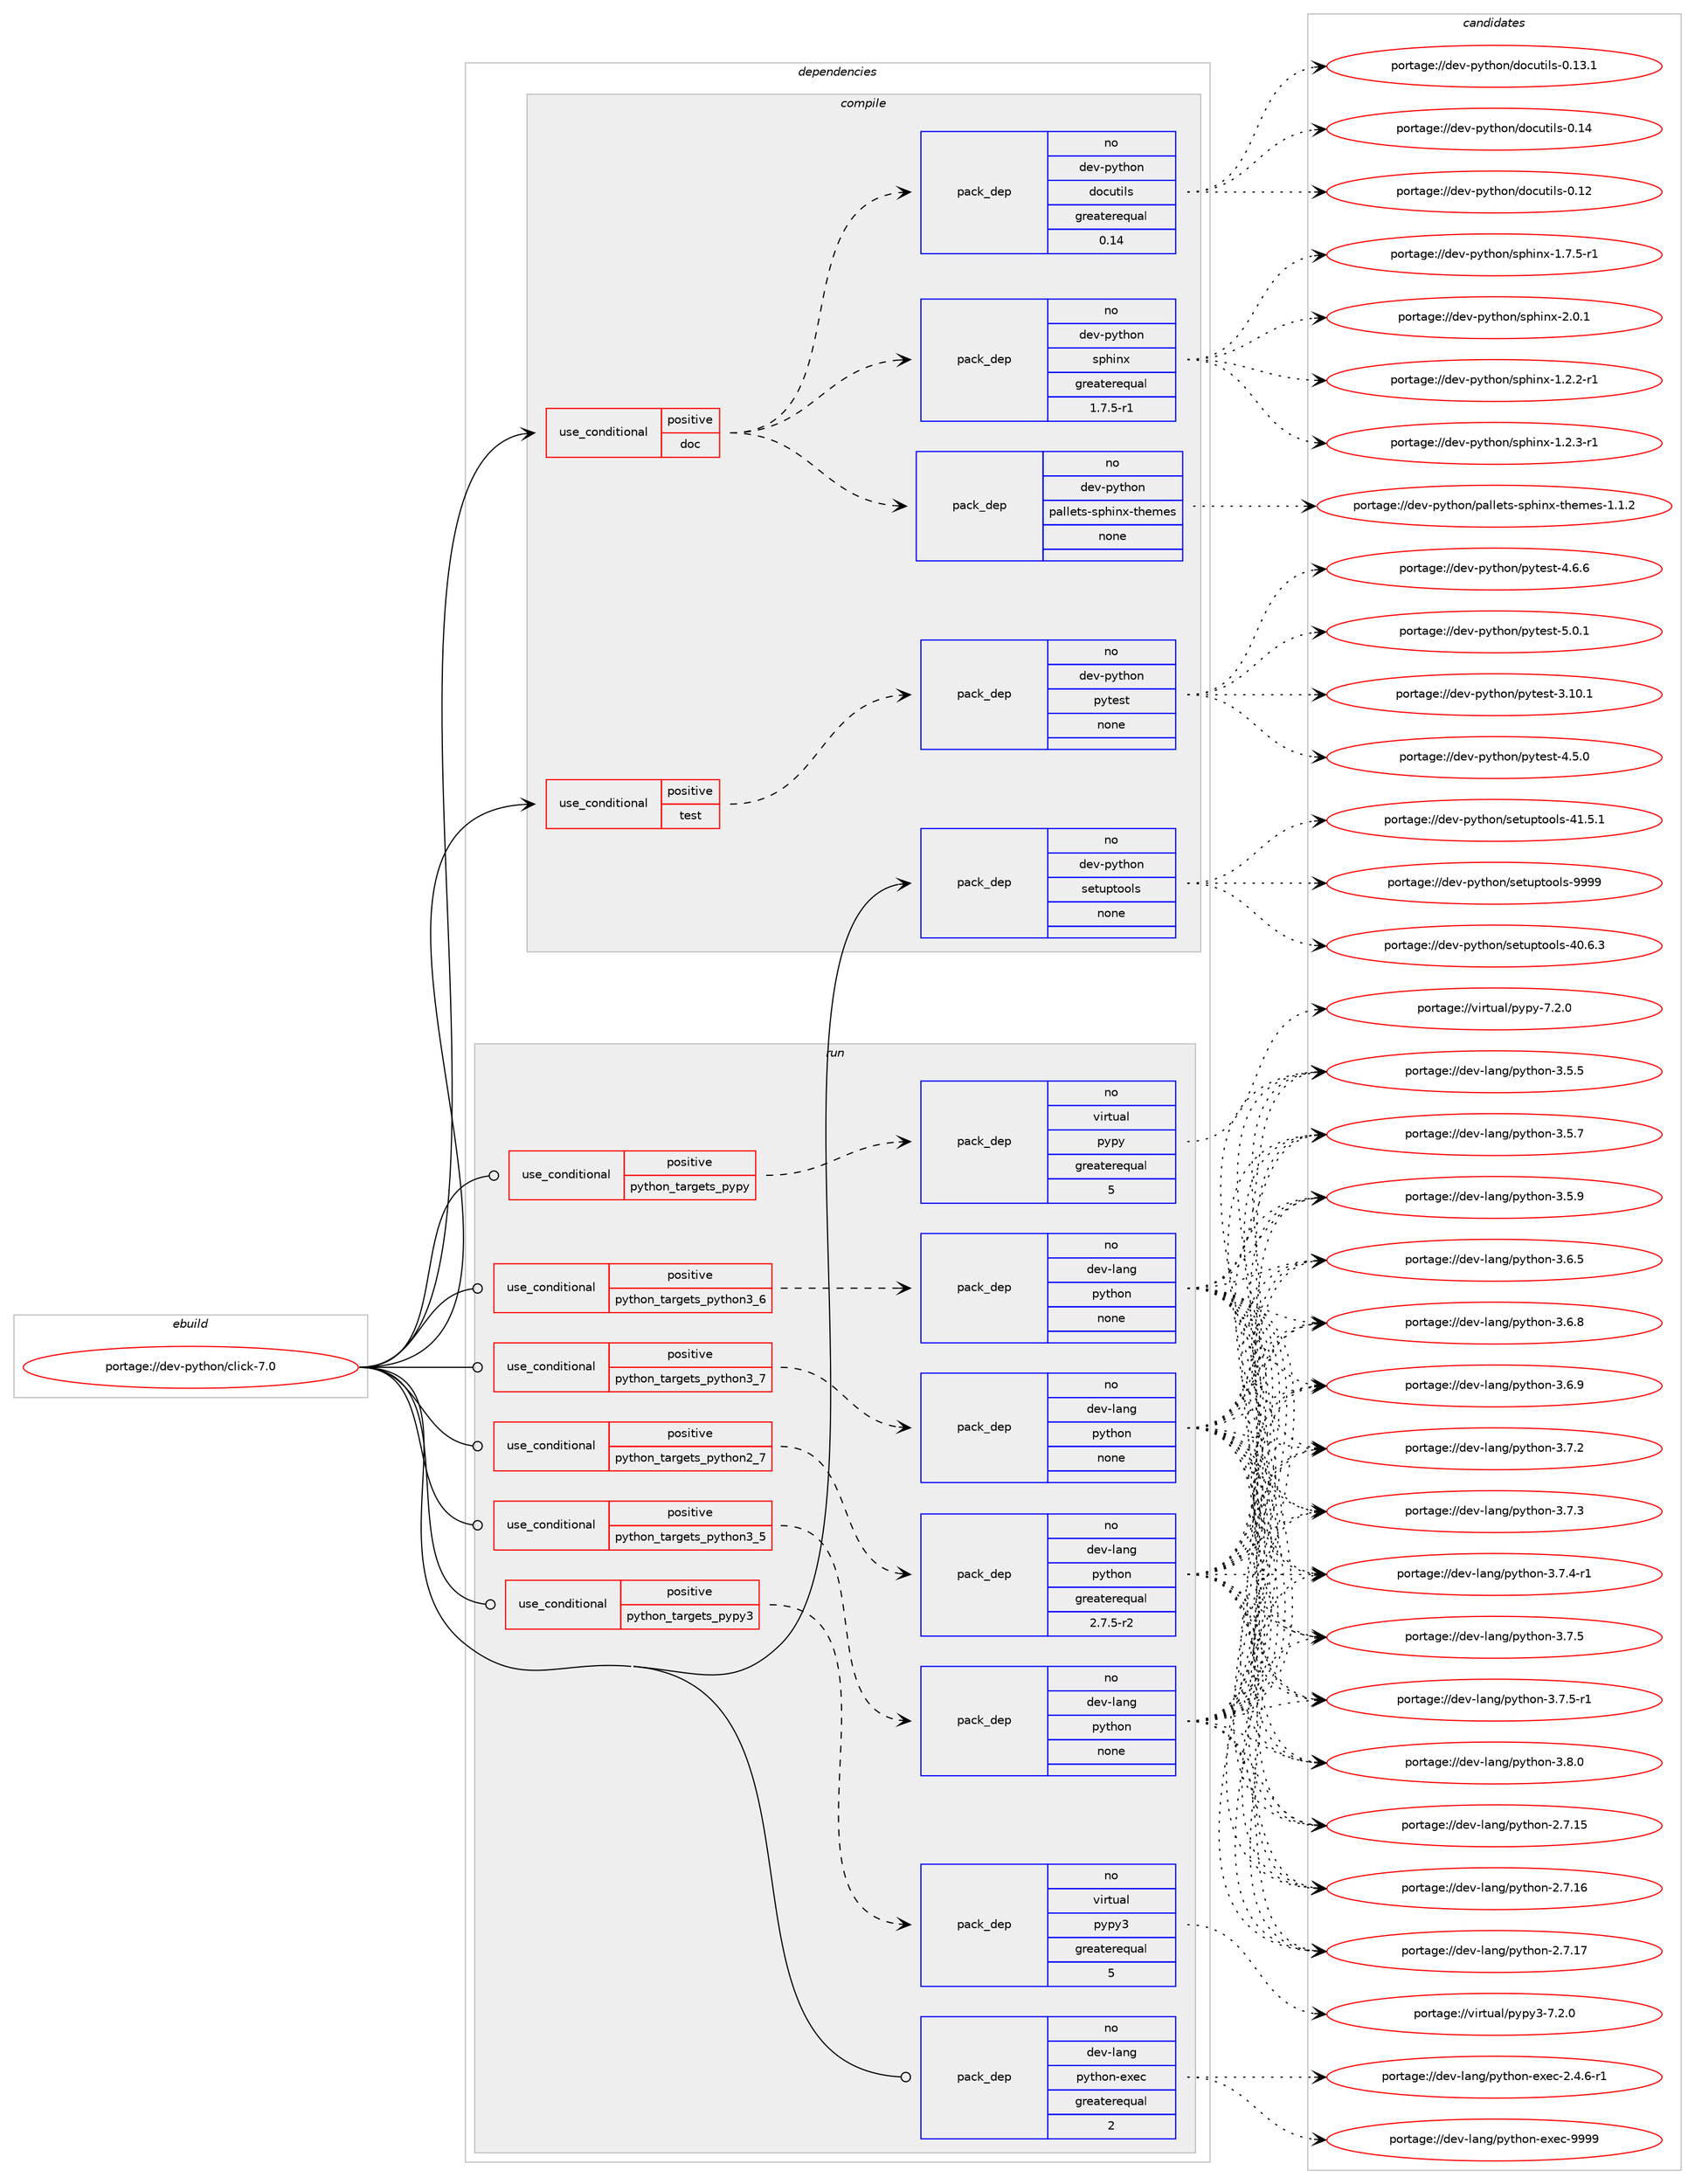 digraph prolog {

# *************
# Graph options
# *************

newrank=true;
concentrate=true;
compound=true;
graph [rankdir=LR,fontname=Helvetica,fontsize=10,ranksep=1.5];#, ranksep=2.5, nodesep=0.2];
edge  [arrowhead=vee];
node  [fontname=Helvetica,fontsize=10];

# **********
# The ebuild
# **********

subgraph cluster_leftcol {
color=gray;
rank=same;
label=<<i>ebuild</i>>;
id [label="portage://dev-python/click-7.0", color=red, width=4, href="../dev-python/click-7.0.svg"];
}

# ****************
# The dependencies
# ****************

subgraph cluster_midcol {
color=gray;
label=<<i>dependencies</i>>;
subgraph cluster_compile {
fillcolor="#eeeeee";
style=filled;
label=<<i>compile</i>>;
subgraph cond26917 {
dependency134180 [label=<<TABLE BORDER="0" CELLBORDER="1" CELLSPACING="0" CELLPADDING="4"><TR><TD ROWSPAN="3" CELLPADDING="10">use_conditional</TD></TR><TR><TD>positive</TD></TR><TR><TD>doc</TD></TR></TABLE>>, shape=none, color=red];
subgraph pack103953 {
dependency134181 [label=<<TABLE BORDER="0" CELLBORDER="1" CELLSPACING="0" CELLPADDING="4" WIDTH="220"><TR><TD ROWSPAN="6" CELLPADDING="30">pack_dep</TD></TR><TR><TD WIDTH="110">no</TD></TR><TR><TD>dev-python</TD></TR><TR><TD>docutils</TD></TR><TR><TD>greaterequal</TD></TR><TR><TD>0.14</TD></TR></TABLE>>, shape=none, color=blue];
}
dependency134180:e -> dependency134181:w [weight=20,style="dashed",arrowhead="vee"];
subgraph pack103954 {
dependency134182 [label=<<TABLE BORDER="0" CELLBORDER="1" CELLSPACING="0" CELLPADDING="4" WIDTH="220"><TR><TD ROWSPAN="6" CELLPADDING="30">pack_dep</TD></TR><TR><TD WIDTH="110">no</TD></TR><TR><TD>dev-python</TD></TR><TR><TD>pallets-sphinx-themes</TD></TR><TR><TD>none</TD></TR><TR><TD></TD></TR></TABLE>>, shape=none, color=blue];
}
dependency134180:e -> dependency134182:w [weight=20,style="dashed",arrowhead="vee"];
subgraph pack103955 {
dependency134183 [label=<<TABLE BORDER="0" CELLBORDER="1" CELLSPACING="0" CELLPADDING="4" WIDTH="220"><TR><TD ROWSPAN="6" CELLPADDING="30">pack_dep</TD></TR><TR><TD WIDTH="110">no</TD></TR><TR><TD>dev-python</TD></TR><TR><TD>sphinx</TD></TR><TR><TD>greaterequal</TD></TR><TR><TD>1.7.5-r1</TD></TR></TABLE>>, shape=none, color=blue];
}
dependency134180:e -> dependency134183:w [weight=20,style="dashed",arrowhead="vee"];
}
id:e -> dependency134180:w [weight=20,style="solid",arrowhead="vee"];
subgraph cond26918 {
dependency134184 [label=<<TABLE BORDER="0" CELLBORDER="1" CELLSPACING="0" CELLPADDING="4"><TR><TD ROWSPAN="3" CELLPADDING="10">use_conditional</TD></TR><TR><TD>positive</TD></TR><TR><TD>test</TD></TR></TABLE>>, shape=none, color=red];
subgraph pack103956 {
dependency134185 [label=<<TABLE BORDER="0" CELLBORDER="1" CELLSPACING="0" CELLPADDING="4" WIDTH="220"><TR><TD ROWSPAN="6" CELLPADDING="30">pack_dep</TD></TR><TR><TD WIDTH="110">no</TD></TR><TR><TD>dev-python</TD></TR><TR><TD>pytest</TD></TR><TR><TD>none</TD></TR><TR><TD></TD></TR></TABLE>>, shape=none, color=blue];
}
dependency134184:e -> dependency134185:w [weight=20,style="dashed",arrowhead="vee"];
}
id:e -> dependency134184:w [weight=20,style="solid",arrowhead="vee"];
subgraph pack103957 {
dependency134186 [label=<<TABLE BORDER="0" CELLBORDER="1" CELLSPACING="0" CELLPADDING="4" WIDTH="220"><TR><TD ROWSPAN="6" CELLPADDING="30">pack_dep</TD></TR><TR><TD WIDTH="110">no</TD></TR><TR><TD>dev-python</TD></TR><TR><TD>setuptools</TD></TR><TR><TD>none</TD></TR><TR><TD></TD></TR></TABLE>>, shape=none, color=blue];
}
id:e -> dependency134186:w [weight=20,style="solid",arrowhead="vee"];
}
subgraph cluster_compileandrun {
fillcolor="#eeeeee";
style=filled;
label=<<i>compile and run</i>>;
}
subgraph cluster_run {
fillcolor="#eeeeee";
style=filled;
label=<<i>run</i>>;
subgraph cond26919 {
dependency134187 [label=<<TABLE BORDER="0" CELLBORDER="1" CELLSPACING="0" CELLPADDING="4"><TR><TD ROWSPAN="3" CELLPADDING="10">use_conditional</TD></TR><TR><TD>positive</TD></TR><TR><TD>python_targets_pypy</TD></TR></TABLE>>, shape=none, color=red];
subgraph pack103958 {
dependency134188 [label=<<TABLE BORDER="0" CELLBORDER="1" CELLSPACING="0" CELLPADDING="4" WIDTH="220"><TR><TD ROWSPAN="6" CELLPADDING="30">pack_dep</TD></TR><TR><TD WIDTH="110">no</TD></TR><TR><TD>virtual</TD></TR><TR><TD>pypy</TD></TR><TR><TD>greaterequal</TD></TR><TR><TD>5</TD></TR></TABLE>>, shape=none, color=blue];
}
dependency134187:e -> dependency134188:w [weight=20,style="dashed",arrowhead="vee"];
}
id:e -> dependency134187:w [weight=20,style="solid",arrowhead="odot"];
subgraph cond26920 {
dependency134189 [label=<<TABLE BORDER="0" CELLBORDER="1" CELLSPACING="0" CELLPADDING="4"><TR><TD ROWSPAN="3" CELLPADDING="10">use_conditional</TD></TR><TR><TD>positive</TD></TR><TR><TD>python_targets_pypy3</TD></TR></TABLE>>, shape=none, color=red];
subgraph pack103959 {
dependency134190 [label=<<TABLE BORDER="0" CELLBORDER="1" CELLSPACING="0" CELLPADDING="4" WIDTH="220"><TR><TD ROWSPAN="6" CELLPADDING="30">pack_dep</TD></TR><TR><TD WIDTH="110">no</TD></TR><TR><TD>virtual</TD></TR><TR><TD>pypy3</TD></TR><TR><TD>greaterequal</TD></TR><TR><TD>5</TD></TR></TABLE>>, shape=none, color=blue];
}
dependency134189:e -> dependency134190:w [weight=20,style="dashed",arrowhead="vee"];
}
id:e -> dependency134189:w [weight=20,style="solid",arrowhead="odot"];
subgraph cond26921 {
dependency134191 [label=<<TABLE BORDER="0" CELLBORDER="1" CELLSPACING="0" CELLPADDING="4"><TR><TD ROWSPAN="3" CELLPADDING="10">use_conditional</TD></TR><TR><TD>positive</TD></TR><TR><TD>python_targets_python2_7</TD></TR></TABLE>>, shape=none, color=red];
subgraph pack103960 {
dependency134192 [label=<<TABLE BORDER="0" CELLBORDER="1" CELLSPACING="0" CELLPADDING="4" WIDTH="220"><TR><TD ROWSPAN="6" CELLPADDING="30">pack_dep</TD></TR><TR><TD WIDTH="110">no</TD></TR><TR><TD>dev-lang</TD></TR><TR><TD>python</TD></TR><TR><TD>greaterequal</TD></TR><TR><TD>2.7.5-r2</TD></TR></TABLE>>, shape=none, color=blue];
}
dependency134191:e -> dependency134192:w [weight=20,style="dashed",arrowhead="vee"];
}
id:e -> dependency134191:w [weight=20,style="solid",arrowhead="odot"];
subgraph cond26922 {
dependency134193 [label=<<TABLE BORDER="0" CELLBORDER="1" CELLSPACING="0" CELLPADDING="4"><TR><TD ROWSPAN="3" CELLPADDING="10">use_conditional</TD></TR><TR><TD>positive</TD></TR><TR><TD>python_targets_python3_5</TD></TR></TABLE>>, shape=none, color=red];
subgraph pack103961 {
dependency134194 [label=<<TABLE BORDER="0" CELLBORDER="1" CELLSPACING="0" CELLPADDING="4" WIDTH="220"><TR><TD ROWSPAN="6" CELLPADDING="30">pack_dep</TD></TR><TR><TD WIDTH="110">no</TD></TR><TR><TD>dev-lang</TD></TR><TR><TD>python</TD></TR><TR><TD>none</TD></TR><TR><TD></TD></TR></TABLE>>, shape=none, color=blue];
}
dependency134193:e -> dependency134194:w [weight=20,style="dashed",arrowhead="vee"];
}
id:e -> dependency134193:w [weight=20,style="solid",arrowhead="odot"];
subgraph cond26923 {
dependency134195 [label=<<TABLE BORDER="0" CELLBORDER="1" CELLSPACING="0" CELLPADDING="4"><TR><TD ROWSPAN="3" CELLPADDING="10">use_conditional</TD></TR><TR><TD>positive</TD></TR><TR><TD>python_targets_python3_6</TD></TR></TABLE>>, shape=none, color=red];
subgraph pack103962 {
dependency134196 [label=<<TABLE BORDER="0" CELLBORDER="1" CELLSPACING="0" CELLPADDING="4" WIDTH="220"><TR><TD ROWSPAN="6" CELLPADDING="30">pack_dep</TD></TR><TR><TD WIDTH="110">no</TD></TR><TR><TD>dev-lang</TD></TR><TR><TD>python</TD></TR><TR><TD>none</TD></TR><TR><TD></TD></TR></TABLE>>, shape=none, color=blue];
}
dependency134195:e -> dependency134196:w [weight=20,style="dashed",arrowhead="vee"];
}
id:e -> dependency134195:w [weight=20,style="solid",arrowhead="odot"];
subgraph cond26924 {
dependency134197 [label=<<TABLE BORDER="0" CELLBORDER="1" CELLSPACING="0" CELLPADDING="4"><TR><TD ROWSPAN="3" CELLPADDING="10">use_conditional</TD></TR><TR><TD>positive</TD></TR><TR><TD>python_targets_python3_7</TD></TR></TABLE>>, shape=none, color=red];
subgraph pack103963 {
dependency134198 [label=<<TABLE BORDER="0" CELLBORDER="1" CELLSPACING="0" CELLPADDING="4" WIDTH="220"><TR><TD ROWSPAN="6" CELLPADDING="30">pack_dep</TD></TR><TR><TD WIDTH="110">no</TD></TR><TR><TD>dev-lang</TD></TR><TR><TD>python</TD></TR><TR><TD>none</TD></TR><TR><TD></TD></TR></TABLE>>, shape=none, color=blue];
}
dependency134197:e -> dependency134198:w [weight=20,style="dashed",arrowhead="vee"];
}
id:e -> dependency134197:w [weight=20,style="solid",arrowhead="odot"];
subgraph pack103964 {
dependency134199 [label=<<TABLE BORDER="0" CELLBORDER="1" CELLSPACING="0" CELLPADDING="4" WIDTH="220"><TR><TD ROWSPAN="6" CELLPADDING="30">pack_dep</TD></TR><TR><TD WIDTH="110">no</TD></TR><TR><TD>dev-lang</TD></TR><TR><TD>python-exec</TD></TR><TR><TD>greaterequal</TD></TR><TR><TD>2</TD></TR></TABLE>>, shape=none, color=blue];
}
id:e -> dependency134199:w [weight=20,style="solid",arrowhead="odot"];
}
}

# **************
# The candidates
# **************

subgraph cluster_choices {
rank=same;
color=gray;
label=<<i>candidates</i>>;

subgraph choice103953 {
color=black;
nodesep=1;
choiceportage1001011184511212111610411111047100111991171161051081154548464950 [label="portage://dev-python/docutils-0.12", color=red, width=4,href="../dev-python/docutils-0.12.svg"];
choiceportage10010111845112121116104111110471001119911711610510811545484649514649 [label="portage://dev-python/docutils-0.13.1", color=red, width=4,href="../dev-python/docutils-0.13.1.svg"];
choiceportage1001011184511212111610411111047100111991171161051081154548464952 [label="portage://dev-python/docutils-0.14", color=red, width=4,href="../dev-python/docutils-0.14.svg"];
dependency134181:e -> choiceportage1001011184511212111610411111047100111991171161051081154548464950:w [style=dotted,weight="100"];
dependency134181:e -> choiceportage10010111845112121116104111110471001119911711610510811545484649514649:w [style=dotted,weight="100"];
dependency134181:e -> choiceportage1001011184511212111610411111047100111991171161051081154548464952:w [style=dotted,weight="100"];
}
subgraph choice103954 {
color=black;
nodesep=1;
choiceportage1001011184511212111610411111047112971081081011161154511511210410511012045116104101109101115454946494650 [label="portage://dev-python/pallets-sphinx-themes-1.1.2", color=red, width=4,href="../dev-python/pallets-sphinx-themes-1.1.2.svg"];
dependency134182:e -> choiceportage1001011184511212111610411111047112971081081011161154511511210410511012045116104101109101115454946494650:w [style=dotted,weight="100"];
}
subgraph choice103955 {
color=black;
nodesep=1;
choiceportage10010111845112121116104111110471151121041051101204549465046504511449 [label="portage://dev-python/sphinx-1.2.2-r1", color=red, width=4,href="../dev-python/sphinx-1.2.2-r1.svg"];
choiceportage10010111845112121116104111110471151121041051101204549465046514511449 [label="portage://dev-python/sphinx-1.2.3-r1", color=red, width=4,href="../dev-python/sphinx-1.2.3-r1.svg"];
choiceportage10010111845112121116104111110471151121041051101204549465546534511449 [label="portage://dev-python/sphinx-1.7.5-r1", color=red, width=4,href="../dev-python/sphinx-1.7.5-r1.svg"];
choiceportage1001011184511212111610411111047115112104105110120455046484649 [label="portage://dev-python/sphinx-2.0.1", color=red, width=4,href="../dev-python/sphinx-2.0.1.svg"];
dependency134183:e -> choiceportage10010111845112121116104111110471151121041051101204549465046504511449:w [style=dotted,weight="100"];
dependency134183:e -> choiceportage10010111845112121116104111110471151121041051101204549465046514511449:w [style=dotted,weight="100"];
dependency134183:e -> choiceportage10010111845112121116104111110471151121041051101204549465546534511449:w [style=dotted,weight="100"];
dependency134183:e -> choiceportage1001011184511212111610411111047115112104105110120455046484649:w [style=dotted,weight="100"];
}
subgraph choice103956 {
color=black;
nodesep=1;
choiceportage100101118451121211161041111104711212111610111511645514649484649 [label="portage://dev-python/pytest-3.10.1", color=red, width=4,href="../dev-python/pytest-3.10.1.svg"];
choiceportage1001011184511212111610411111047112121116101115116455246534648 [label="portage://dev-python/pytest-4.5.0", color=red, width=4,href="../dev-python/pytest-4.5.0.svg"];
choiceportage1001011184511212111610411111047112121116101115116455246544654 [label="portage://dev-python/pytest-4.6.6", color=red, width=4,href="../dev-python/pytest-4.6.6.svg"];
choiceportage1001011184511212111610411111047112121116101115116455346484649 [label="portage://dev-python/pytest-5.0.1", color=red, width=4,href="../dev-python/pytest-5.0.1.svg"];
dependency134185:e -> choiceportage100101118451121211161041111104711212111610111511645514649484649:w [style=dotted,weight="100"];
dependency134185:e -> choiceportage1001011184511212111610411111047112121116101115116455246534648:w [style=dotted,weight="100"];
dependency134185:e -> choiceportage1001011184511212111610411111047112121116101115116455246544654:w [style=dotted,weight="100"];
dependency134185:e -> choiceportage1001011184511212111610411111047112121116101115116455346484649:w [style=dotted,weight="100"];
}
subgraph choice103957 {
color=black;
nodesep=1;
choiceportage100101118451121211161041111104711510111611711211611111110811545524846544651 [label="portage://dev-python/setuptools-40.6.3", color=red, width=4,href="../dev-python/setuptools-40.6.3.svg"];
choiceportage100101118451121211161041111104711510111611711211611111110811545524946534649 [label="portage://dev-python/setuptools-41.5.1", color=red, width=4,href="../dev-python/setuptools-41.5.1.svg"];
choiceportage10010111845112121116104111110471151011161171121161111111081154557575757 [label="portage://dev-python/setuptools-9999", color=red, width=4,href="../dev-python/setuptools-9999.svg"];
dependency134186:e -> choiceportage100101118451121211161041111104711510111611711211611111110811545524846544651:w [style=dotted,weight="100"];
dependency134186:e -> choiceportage100101118451121211161041111104711510111611711211611111110811545524946534649:w [style=dotted,weight="100"];
dependency134186:e -> choiceportage10010111845112121116104111110471151011161171121161111111081154557575757:w [style=dotted,weight="100"];
}
subgraph choice103958 {
color=black;
nodesep=1;
choiceportage1181051141161179710847112121112121455546504648 [label="portage://virtual/pypy-7.2.0", color=red, width=4,href="../virtual/pypy-7.2.0.svg"];
dependency134188:e -> choiceportage1181051141161179710847112121112121455546504648:w [style=dotted,weight="100"];
}
subgraph choice103959 {
color=black;
nodesep=1;
choiceportage118105114116117971084711212111212151455546504648 [label="portage://virtual/pypy3-7.2.0", color=red, width=4,href="../virtual/pypy3-7.2.0.svg"];
dependency134190:e -> choiceportage118105114116117971084711212111212151455546504648:w [style=dotted,weight="100"];
}
subgraph choice103960 {
color=black;
nodesep=1;
choiceportage10010111845108971101034711212111610411111045504655464953 [label="portage://dev-lang/python-2.7.15", color=red, width=4,href="../dev-lang/python-2.7.15.svg"];
choiceportage10010111845108971101034711212111610411111045504655464954 [label="portage://dev-lang/python-2.7.16", color=red, width=4,href="../dev-lang/python-2.7.16.svg"];
choiceportage10010111845108971101034711212111610411111045504655464955 [label="portage://dev-lang/python-2.7.17", color=red, width=4,href="../dev-lang/python-2.7.17.svg"];
choiceportage100101118451089711010347112121116104111110455146534653 [label="portage://dev-lang/python-3.5.5", color=red, width=4,href="../dev-lang/python-3.5.5.svg"];
choiceportage100101118451089711010347112121116104111110455146534655 [label="portage://dev-lang/python-3.5.7", color=red, width=4,href="../dev-lang/python-3.5.7.svg"];
choiceportage100101118451089711010347112121116104111110455146534657 [label="portage://dev-lang/python-3.5.9", color=red, width=4,href="../dev-lang/python-3.5.9.svg"];
choiceportage100101118451089711010347112121116104111110455146544653 [label="portage://dev-lang/python-3.6.5", color=red, width=4,href="../dev-lang/python-3.6.5.svg"];
choiceportage100101118451089711010347112121116104111110455146544656 [label="portage://dev-lang/python-3.6.8", color=red, width=4,href="../dev-lang/python-3.6.8.svg"];
choiceportage100101118451089711010347112121116104111110455146544657 [label="portage://dev-lang/python-3.6.9", color=red, width=4,href="../dev-lang/python-3.6.9.svg"];
choiceportage100101118451089711010347112121116104111110455146554650 [label="portage://dev-lang/python-3.7.2", color=red, width=4,href="../dev-lang/python-3.7.2.svg"];
choiceportage100101118451089711010347112121116104111110455146554651 [label="portage://dev-lang/python-3.7.3", color=red, width=4,href="../dev-lang/python-3.7.3.svg"];
choiceportage1001011184510897110103471121211161041111104551465546524511449 [label="portage://dev-lang/python-3.7.4-r1", color=red, width=4,href="../dev-lang/python-3.7.4-r1.svg"];
choiceportage100101118451089711010347112121116104111110455146554653 [label="portage://dev-lang/python-3.7.5", color=red, width=4,href="../dev-lang/python-3.7.5.svg"];
choiceportage1001011184510897110103471121211161041111104551465546534511449 [label="portage://dev-lang/python-3.7.5-r1", color=red, width=4,href="../dev-lang/python-3.7.5-r1.svg"];
choiceportage100101118451089711010347112121116104111110455146564648 [label="portage://dev-lang/python-3.8.0", color=red, width=4,href="../dev-lang/python-3.8.0.svg"];
dependency134192:e -> choiceportage10010111845108971101034711212111610411111045504655464953:w [style=dotted,weight="100"];
dependency134192:e -> choiceportage10010111845108971101034711212111610411111045504655464954:w [style=dotted,weight="100"];
dependency134192:e -> choiceportage10010111845108971101034711212111610411111045504655464955:w [style=dotted,weight="100"];
dependency134192:e -> choiceportage100101118451089711010347112121116104111110455146534653:w [style=dotted,weight="100"];
dependency134192:e -> choiceportage100101118451089711010347112121116104111110455146534655:w [style=dotted,weight="100"];
dependency134192:e -> choiceportage100101118451089711010347112121116104111110455146534657:w [style=dotted,weight="100"];
dependency134192:e -> choiceportage100101118451089711010347112121116104111110455146544653:w [style=dotted,weight="100"];
dependency134192:e -> choiceportage100101118451089711010347112121116104111110455146544656:w [style=dotted,weight="100"];
dependency134192:e -> choiceportage100101118451089711010347112121116104111110455146544657:w [style=dotted,weight="100"];
dependency134192:e -> choiceportage100101118451089711010347112121116104111110455146554650:w [style=dotted,weight="100"];
dependency134192:e -> choiceportage100101118451089711010347112121116104111110455146554651:w [style=dotted,weight="100"];
dependency134192:e -> choiceportage1001011184510897110103471121211161041111104551465546524511449:w [style=dotted,weight="100"];
dependency134192:e -> choiceportage100101118451089711010347112121116104111110455146554653:w [style=dotted,weight="100"];
dependency134192:e -> choiceportage1001011184510897110103471121211161041111104551465546534511449:w [style=dotted,weight="100"];
dependency134192:e -> choiceportage100101118451089711010347112121116104111110455146564648:w [style=dotted,weight="100"];
}
subgraph choice103961 {
color=black;
nodesep=1;
choiceportage10010111845108971101034711212111610411111045504655464953 [label="portage://dev-lang/python-2.7.15", color=red, width=4,href="../dev-lang/python-2.7.15.svg"];
choiceportage10010111845108971101034711212111610411111045504655464954 [label="portage://dev-lang/python-2.7.16", color=red, width=4,href="../dev-lang/python-2.7.16.svg"];
choiceportage10010111845108971101034711212111610411111045504655464955 [label="portage://dev-lang/python-2.7.17", color=red, width=4,href="../dev-lang/python-2.7.17.svg"];
choiceportage100101118451089711010347112121116104111110455146534653 [label="portage://dev-lang/python-3.5.5", color=red, width=4,href="../dev-lang/python-3.5.5.svg"];
choiceportage100101118451089711010347112121116104111110455146534655 [label="portage://dev-lang/python-3.5.7", color=red, width=4,href="../dev-lang/python-3.5.7.svg"];
choiceportage100101118451089711010347112121116104111110455146534657 [label="portage://dev-lang/python-3.5.9", color=red, width=4,href="../dev-lang/python-3.5.9.svg"];
choiceportage100101118451089711010347112121116104111110455146544653 [label="portage://dev-lang/python-3.6.5", color=red, width=4,href="../dev-lang/python-3.6.5.svg"];
choiceportage100101118451089711010347112121116104111110455146544656 [label="portage://dev-lang/python-3.6.8", color=red, width=4,href="../dev-lang/python-3.6.8.svg"];
choiceportage100101118451089711010347112121116104111110455146544657 [label="portage://dev-lang/python-3.6.9", color=red, width=4,href="../dev-lang/python-3.6.9.svg"];
choiceportage100101118451089711010347112121116104111110455146554650 [label="portage://dev-lang/python-3.7.2", color=red, width=4,href="../dev-lang/python-3.7.2.svg"];
choiceportage100101118451089711010347112121116104111110455146554651 [label="portage://dev-lang/python-3.7.3", color=red, width=4,href="../dev-lang/python-3.7.3.svg"];
choiceportage1001011184510897110103471121211161041111104551465546524511449 [label="portage://dev-lang/python-3.7.4-r1", color=red, width=4,href="../dev-lang/python-3.7.4-r1.svg"];
choiceportage100101118451089711010347112121116104111110455146554653 [label="portage://dev-lang/python-3.7.5", color=red, width=4,href="../dev-lang/python-3.7.5.svg"];
choiceportage1001011184510897110103471121211161041111104551465546534511449 [label="portage://dev-lang/python-3.7.5-r1", color=red, width=4,href="../dev-lang/python-3.7.5-r1.svg"];
choiceportage100101118451089711010347112121116104111110455146564648 [label="portage://dev-lang/python-3.8.0", color=red, width=4,href="../dev-lang/python-3.8.0.svg"];
dependency134194:e -> choiceportage10010111845108971101034711212111610411111045504655464953:w [style=dotted,weight="100"];
dependency134194:e -> choiceportage10010111845108971101034711212111610411111045504655464954:w [style=dotted,weight="100"];
dependency134194:e -> choiceportage10010111845108971101034711212111610411111045504655464955:w [style=dotted,weight="100"];
dependency134194:e -> choiceportage100101118451089711010347112121116104111110455146534653:w [style=dotted,weight="100"];
dependency134194:e -> choiceportage100101118451089711010347112121116104111110455146534655:w [style=dotted,weight="100"];
dependency134194:e -> choiceportage100101118451089711010347112121116104111110455146534657:w [style=dotted,weight="100"];
dependency134194:e -> choiceportage100101118451089711010347112121116104111110455146544653:w [style=dotted,weight="100"];
dependency134194:e -> choiceportage100101118451089711010347112121116104111110455146544656:w [style=dotted,weight="100"];
dependency134194:e -> choiceportage100101118451089711010347112121116104111110455146544657:w [style=dotted,weight="100"];
dependency134194:e -> choiceportage100101118451089711010347112121116104111110455146554650:w [style=dotted,weight="100"];
dependency134194:e -> choiceportage100101118451089711010347112121116104111110455146554651:w [style=dotted,weight="100"];
dependency134194:e -> choiceportage1001011184510897110103471121211161041111104551465546524511449:w [style=dotted,weight="100"];
dependency134194:e -> choiceportage100101118451089711010347112121116104111110455146554653:w [style=dotted,weight="100"];
dependency134194:e -> choiceportage1001011184510897110103471121211161041111104551465546534511449:w [style=dotted,weight="100"];
dependency134194:e -> choiceportage100101118451089711010347112121116104111110455146564648:w [style=dotted,weight="100"];
}
subgraph choice103962 {
color=black;
nodesep=1;
choiceportage10010111845108971101034711212111610411111045504655464953 [label="portage://dev-lang/python-2.7.15", color=red, width=4,href="../dev-lang/python-2.7.15.svg"];
choiceportage10010111845108971101034711212111610411111045504655464954 [label="portage://dev-lang/python-2.7.16", color=red, width=4,href="../dev-lang/python-2.7.16.svg"];
choiceportage10010111845108971101034711212111610411111045504655464955 [label="portage://dev-lang/python-2.7.17", color=red, width=4,href="../dev-lang/python-2.7.17.svg"];
choiceportage100101118451089711010347112121116104111110455146534653 [label="portage://dev-lang/python-3.5.5", color=red, width=4,href="../dev-lang/python-3.5.5.svg"];
choiceportage100101118451089711010347112121116104111110455146534655 [label="portage://dev-lang/python-3.5.7", color=red, width=4,href="../dev-lang/python-3.5.7.svg"];
choiceportage100101118451089711010347112121116104111110455146534657 [label="portage://dev-lang/python-3.5.9", color=red, width=4,href="../dev-lang/python-3.5.9.svg"];
choiceportage100101118451089711010347112121116104111110455146544653 [label="portage://dev-lang/python-3.6.5", color=red, width=4,href="../dev-lang/python-3.6.5.svg"];
choiceportage100101118451089711010347112121116104111110455146544656 [label="portage://dev-lang/python-3.6.8", color=red, width=4,href="../dev-lang/python-3.6.8.svg"];
choiceportage100101118451089711010347112121116104111110455146544657 [label="portage://dev-lang/python-3.6.9", color=red, width=4,href="../dev-lang/python-3.6.9.svg"];
choiceportage100101118451089711010347112121116104111110455146554650 [label="portage://dev-lang/python-3.7.2", color=red, width=4,href="../dev-lang/python-3.7.2.svg"];
choiceportage100101118451089711010347112121116104111110455146554651 [label="portage://dev-lang/python-3.7.3", color=red, width=4,href="../dev-lang/python-3.7.3.svg"];
choiceportage1001011184510897110103471121211161041111104551465546524511449 [label="portage://dev-lang/python-3.7.4-r1", color=red, width=4,href="../dev-lang/python-3.7.4-r1.svg"];
choiceportage100101118451089711010347112121116104111110455146554653 [label="portage://dev-lang/python-3.7.5", color=red, width=4,href="../dev-lang/python-3.7.5.svg"];
choiceportage1001011184510897110103471121211161041111104551465546534511449 [label="portage://dev-lang/python-3.7.5-r1", color=red, width=4,href="../dev-lang/python-3.7.5-r1.svg"];
choiceportage100101118451089711010347112121116104111110455146564648 [label="portage://dev-lang/python-3.8.0", color=red, width=4,href="../dev-lang/python-3.8.0.svg"];
dependency134196:e -> choiceportage10010111845108971101034711212111610411111045504655464953:w [style=dotted,weight="100"];
dependency134196:e -> choiceportage10010111845108971101034711212111610411111045504655464954:w [style=dotted,weight="100"];
dependency134196:e -> choiceportage10010111845108971101034711212111610411111045504655464955:w [style=dotted,weight="100"];
dependency134196:e -> choiceportage100101118451089711010347112121116104111110455146534653:w [style=dotted,weight="100"];
dependency134196:e -> choiceportage100101118451089711010347112121116104111110455146534655:w [style=dotted,weight="100"];
dependency134196:e -> choiceportage100101118451089711010347112121116104111110455146534657:w [style=dotted,weight="100"];
dependency134196:e -> choiceportage100101118451089711010347112121116104111110455146544653:w [style=dotted,weight="100"];
dependency134196:e -> choiceportage100101118451089711010347112121116104111110455146544656:w [style=dotted,weight="100"];
dependency134196:e -> choiceportage100101118451089711010347112121116104111110455146544657:w [style=dotted,weight="100"];
dependency134196:e -> choiceportage100101118451089711010347112121116104111110455146554650:w [style=dotted,weight="100"];
dependency134196:e -> choiceportage100101118451089711010347112121116104111110455146554651:w [style=dotted,weight="100"];
dependency134196:e -> choiceportage1001011184510897110103471121211161041111104551465546524511449:w [style=dotted,weight="100"];
dependency134196:e -> choiceportage100101118451089711010347112121116104111110455146554653:w [style=dotted,weight="100"];
dependency134196:e -> choiceportage1001011184510897110103471121211161041111104551465546534511449:w [style=dotted,weight="100"];
dependency134196:e -> choiceportage100101118451089711010347112121116104111110455146564648:w [style=dotted,weight="100"];
}
subgraph choice103963 {
color=black;
nodesep=1;
choiceportage10010111845108971101034711212111610411111045504655464953 [label="portage://dev-lang/python-2.7.15", color=red, width=4,href="../dev-lang/python-2.7.15.svg"];
choiceportage10010111845108971101034711212111610411111045504655464954 [label="portage://dev-lang/python-2.7.16", color=red, width=4,href="../dev-lang/python-2.7.16.svg"];
choiceportage10010111845108971101034711212111610411111045504655464955 [label="portage://dev-lang/python-2.7.17", color=red, width=4,href="../dev-lang/python-2.7.17.svg"];
choiceportage100101118451089711010347112121116104111110455146534653 [label="portage://dev-lang/python-3.5.5", color=red, width=4,href="../dev-lang/python-3.5.5.svg"];
choiceportage100101118451089711010347112121116104111110455146534655 [label="portage://dev-lang/python-3.5.7", color=red, width=4,href="../dev-lang/python-3.5.7.svg"];
choiceportage100101118451089711010347112121116104111110455146534657 [label="portage://dev-lang/python-3.5.9", color=red, width=4,href="../dev-lang/python-3.5.9.svg"];
choiceportage100101118451089711010347112121116104111110455146544653 [label="portage://dev-lang/python-3.6.5", color=red, width=4,href="../dev-lang/python-3.6.5.svg"];
choiceportage100101118451089711010347112121116104111110455146544656 [label="portage://dev-lang/python-3.6.8", color=red, width=4,href="../dev-lang/python-3.6.8.svg"];
choiceportage100101118451089711010347112121116104111110455146544657 [label="portage://dev-lang/python-3.6.9", color=red, width=4,href="../dev-lang/python-3.6.9.svg"];
choiceportage100101118451089711010347112121116104111110455146554650 [label="portage://dev-lang/python-3.7.2", color=red, width=4,href="../dev-lang/python-3.7.2.svg"];
choiceportage100101118451089711010347112121116104111110455146554651 [label="portage://dev-lang/python-3.7.3", color=red, width=4,href="../dev-lang/python-3.7.3.svg"];
choiceportage1001011184510897110103471121211161041111104551465546524511449 [label="portage://dev-lang/python-3.7.4-r1", color=red, width=4,href="../dev-lang/python-3.7.4-r1.svg"];
choiceportage100101118451089711010347112121116104111110455146554653 [label="portage://dev-lang/python-3.7.5", color=red, width=4,href="../dev-lang/python-3.7.5.svg"];
choiceportage1001011184510897110103471121211161041111104551465546534511449 [label="portage://dev-lang/python-3.7.5-r1", color=red, width=4,href="../dev-lang/python-3.7.5-r1.svg"];
choiceportage100101118451089711010347112121116104111110455146564648 [label="portage://dev-lang/python-3.8.0", color=red, width=4,href="../dev-lang/python-3.8.0.svg"];
dependency134198:e -> choiceportage10010111845108971101034711212111610411111045504655464953:w [style=dotted,weight="100"];
dependency134198:e -> choiceportage10010111845108971101034711212111610411111045504655464954:w [style=dotted,weight="100"];
dependency134198:e -> choiceportage10010111845108971101034711212111610411111045504655464955:w [style=dotted,weight="100"];
dependency134198:e -> choiceportage100101118451089711010347112121116104111110455146534653:w [style=dotted,weight="100"];
dependency134198:e -> choiceportage100101118451089711010347112121116104111110455146534655:w [style=dotted,weight="100"];
dependency134198:e -> choiceportage100101118451089711010347112121116104111110455146534657:w [style=dotted,weight="100"];
dependency134198:e -> choiceportage100101118451089711010347112121116104111110455146544653:w [style=dotted,weight="100"];
dependency134198:e -> choiceportage100101118451089711010347112121116104111110455146544656:w [style=dotted,weight="100"];
dependency134198:e -> choiceportage100101118451089711010347112121116104111110455146544657:w [style=dotted,weight="100"];
dependency134198:e -> choiceportage100101118451089711010347112121116104111110455146554650:w [style=dotted,weight="100"];
dependency134198:e -> choiceportage100101118451089711010347112121116104111110455146554651:w [style=dotted,weight="100"];
dependency134198:e -> choiceportage1001011184510897110103471121211161041111104551465546524511449:w [style=dotted,weight="100"];
dependency134198:e -> choiceportage100101118451089711010347112121116104111110455146554653:w [style=dotted,weight="100"];
dependency134198:e -> choiceportage1001011184510897110103471121211161041111104551465546534511449:w [style=dotted,weight="100"];
dependency134198:e -> choiceportage100101118451089711010347112121116104111110455146564648:w [style=dotted,weight="100"];
}
subgraph choice103964 {
color=black;
nodesep=1;
choiceportage10010111845108971101034711212111610411111045101120101994550465246544511449 [label="portage://dev-lang/python-exec-2.4.6-r1", color=red, width=4,href="../dev-lang/python-exec-2.4.6-r1.svg"];
choiceportage10010111845108971101034711212111610411111045101120101994557575757 [label="portage://dev-lang/python-exec-9999", color=red, width=4,href="../dev-lang/python-exec-9999.svg"];
dependency134199:e -> choiceportage10010111845108971101034711212111610411111045101120101994550465246544511449:w [style=dotted,weight="100"];
dependency134199:e -> choiceportage10010111845108971101034711212111610411111045101120101994557575757:w [style=dotted,weight="100"];
}
}

}
